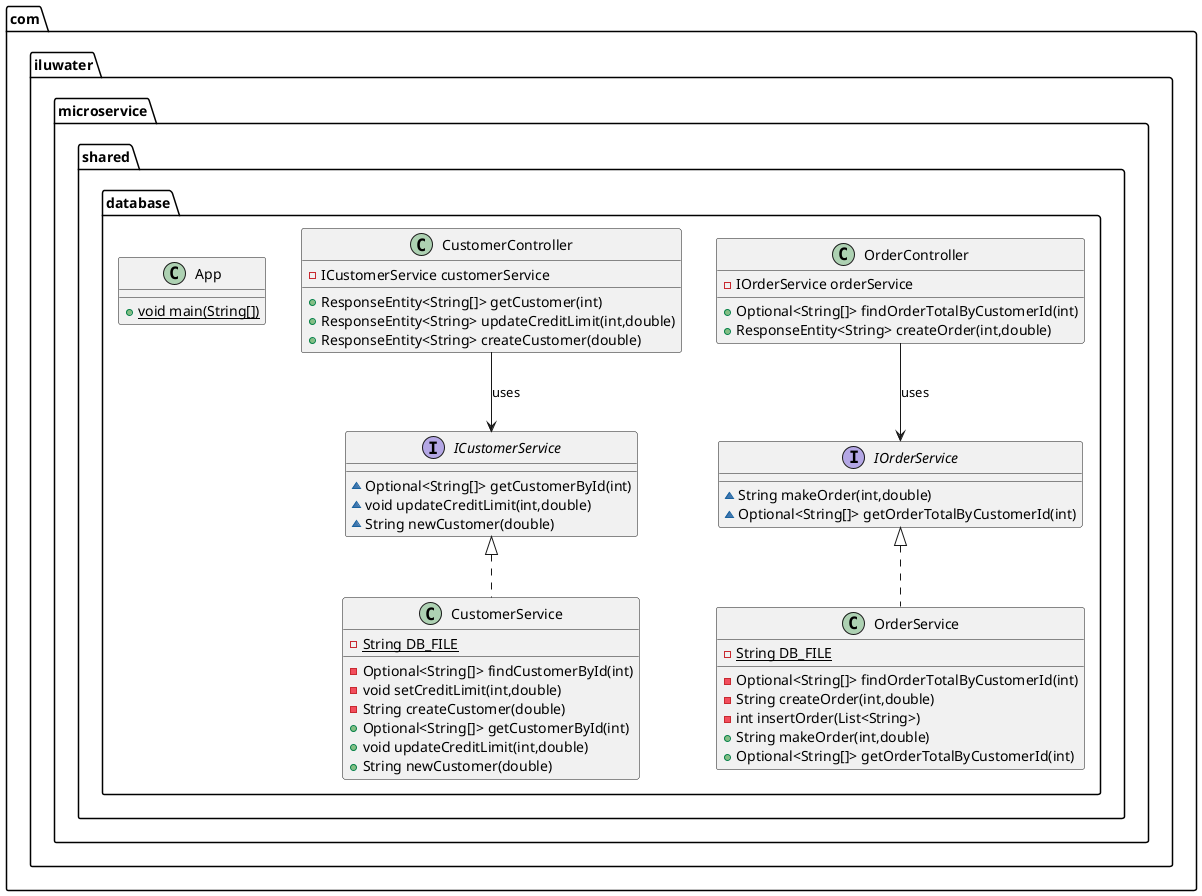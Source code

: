 @startuml
interface com.iluwater.microservice.shared.database.IOrderService {
~ String makeOrder(int,double)
~ Optional<String[]> getOrderTotalByCustomerId(int)
}
class com.iluwater.microservice.shared.database.CustomerService {
- {static} String DB_FILE
- Optional<String[]> findCustomerById(int)
- void setCreditLimit(int,double)
- String createCustomer(double)
+ Optional<String[]> getCustomerById(int)
+ void updateCreditLimit(int,double)
+ String newCustomer(double)
}
class com.iluwater.microservice.shared.database.OrderController {
- IOrderService orderService
+ Optional<String[]> findOrderTotalByCustomerId(int)
+ ResponseEntity<String> createOrder(int,double)
}
class com.iluwater.microservice.shared.database.OrderService {
- {static} String DB_FILE
- Optional<String[]> findOrderTotalByCustomerId(int)
- String createOrder(int,double)
- int insertOrder(List<String>)
+ String makeOrder(int,double)
+ Optional<String[]> getOrderTotalByCustomerId(int)
}
class com.iluwater.microservice.shared.database.CustomerController {
- ICustomerService customerService
+ ResponseEntity<String[]> getCustomer(int)
+ ResponseEntity<String> updateCreditLimit(int,double)
+ ResponseEntity<String> createCustomer(double)
}
interface com.iluwater.microservice.shared.database.ICustomerService {
~ Optional<String[]> getCustomerById(int)
~ void updateCreditLimit(int,double)
~ String newCustomer(double)
}
class com.iluwater.microservice.shared.database.App {
+ {static} void main(String[])
}


com.iluwater.microservice.shared.database.ICustomerService <|.. com.iluwater.microservice.shared.database.CustomerService
com.iluwater.microservice.shared.database.IOrderService <|.. com.iluwater.microservice.shared.database.OrderService

com.iluwater.microservice.shared.database.CustomerController --> com.iluwater.microservice.shared.database.ICustomerService : uses
com.iluwater.microservice.shared.database.OrderController --> com.iluwater.microservice.shared.database.IOrderService : uses
@enduml
